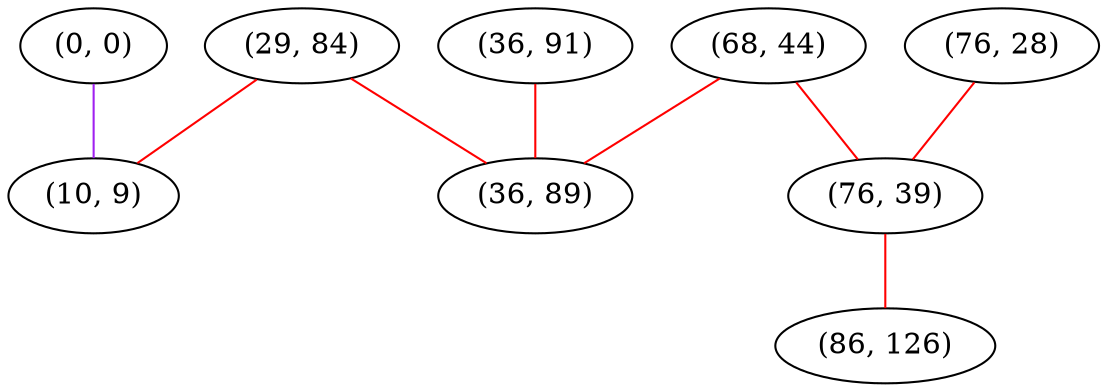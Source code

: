 graph "" {
"(0, 0)";
"(29, 84)";
"(36, 91)";
"(68, 44)";
"(36, 89)";
"(76, 28)";
"(76, 39)";
"(10, 9)";
"(86, 126)";
"(0, 0)" -- "(10, 9)"  [color=purple, key=0, weight=4];
"(29, 84)" -- "(36, 89)"  [color=red, key=0, weight=1];
"(29, 84)" -- "(10, 9)"  [color=red, key=0, weight=1];
"(36, 91)" -- "(36, 89)"  [color=red, key=0, weight=1];
"(68, 44)" -- "(76, 39)"  [color=red, key=0, weight=1];
"(68, 44)" -- "(36, 89)"  [color=red, key=0, weight=1];
"(76, 28)" -- "(76, 39)"  [color=red, key=0, weight=1];
"(76, 39)" -- "(86, 126)"  [color=red, key=0, weight=1];
}
